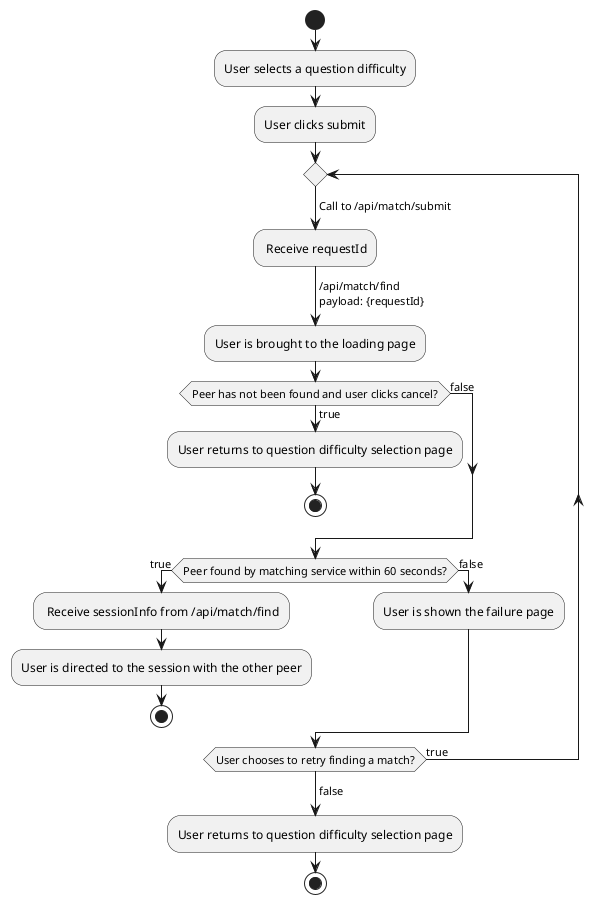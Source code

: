 @startuml
start
:User selects a question difficulty;
:User clicks submit;
repeat
  -> Call to /api/match/submit;
  : Receive requestId;
  -> /api/match/find \npayload: {requestId};
  :User is brought to the loading page;
  if (Peer has not been found and user clicks cancel?) then (true)
  :User returns to question difficulty selection page;
  stop
  else (false)
  endif
  if (Peer found by matching service within 60 seconds?) then (true)
  : Receive sessionInfo from /api/match/find;
  :User is directed to the session with the other peer;
  stop
  else (false)
  :User is shown the failure page;
  endif
repeat while (User chooses to retry finding a match?) is (true)
-> false;
:User returns to question difficulty selection page;
stop
@enduml